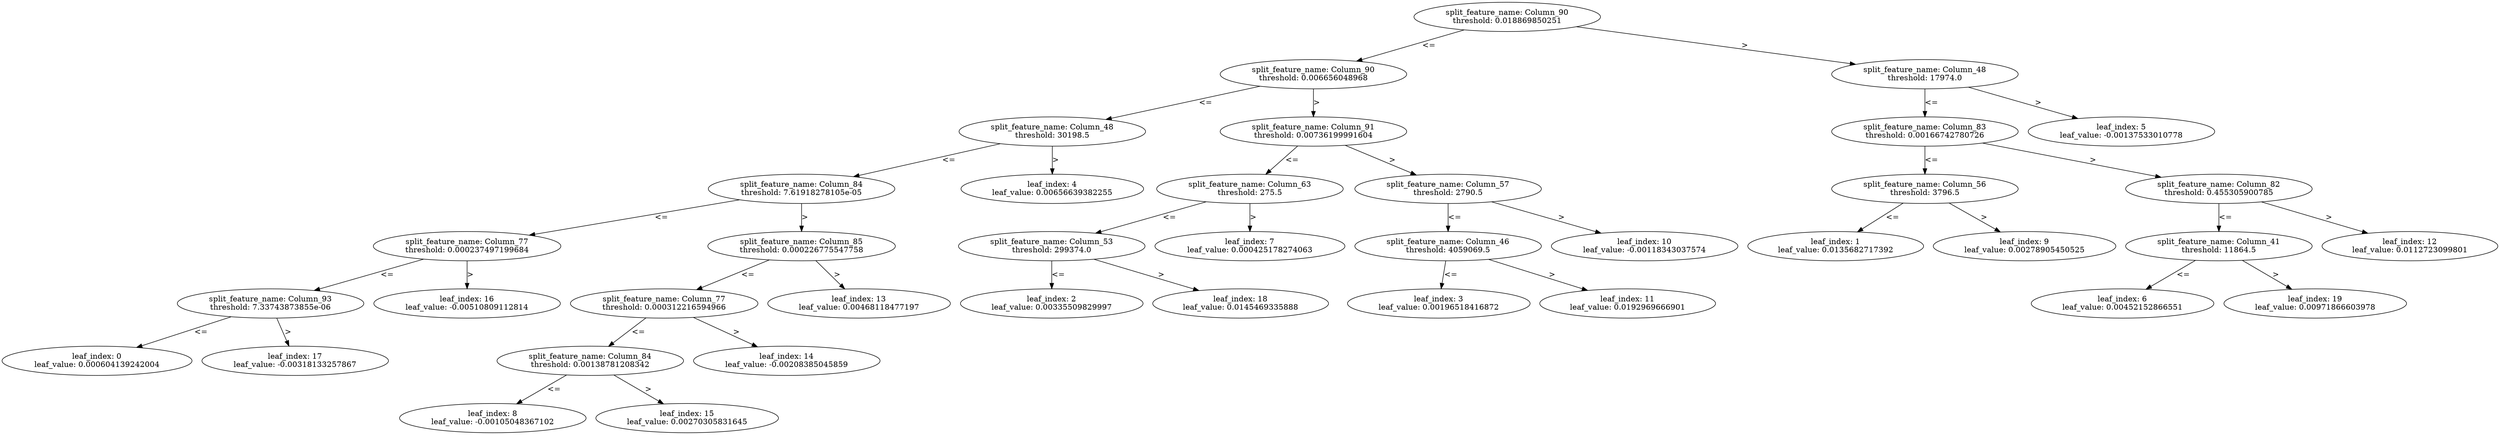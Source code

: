 digraph Tree47 {
	split0 [label="split_feature_name: Column_90\nthreshold: 0.018869850251"]
	split1 [label="split_feature_name: Column_90\nthreshold: 0.006656048968"]
	split3 [label="split_feature_name: Column_48\nthreshold: 30198.5"]
	split7 [label="split_feature_name: Column_84\nthreshold: 7.61918278105e-05"]
	split15 [label="split_feature_name: Column_77\nthreshold: 0.000237497199684"]
	split16 [label="split_feature_name: Column_93\nthreshold: 7.33743873855e-06"]
	leaf0 [label="leaf_index: 0\nleaf_value: 0.000604139242004"]
	split16 -> leaf0 [label="<="]
	leaf17 [label="leaf_index: 17\nleaf_value: -0.00318133257867"]
	split16 -> leaf17 [label=">"]
	split15 -> split16 [label="<="]
	leaf16 [label="leaf_index: 16\nleaf_value: -0.00510809112814"]
	split15 -> leaf16 [label=">"]
	split7 -> split15 [label="<="]
	split12 [label="split_feature_name: Column_85\nthreshold: 0.000226775547758"]
	split13 [label="split_feature_name: Column_77\nthreshold: 0.000312216594966"]
	split14 [label="split_feature_name: Column_84\nthreshold: 0.00138781208342"]
	leaf8 [label="leaf_index: 8\nleaf_value: -0.00105048367102"]
	split14 -> leaf8 [label="<="]
	leaf15 [label="leaf_index: 15\nleaf_value: 0.00270305831645"]
	split14 -> leaf15 [label=">"]
	split13 -> split14 [label="<="]
	leaf14 [label="leaf_index: 14\nleaf_value: -0.00208385045859"]
	split13 -> leaf14 [label=">"]
	split12 -> split13 [label="<="]
	leaf13 [label="leaf_index: 13\nleaf_value: 0.00468118477197"]
	split12 -> leaf13 [label=">"]
	split7 -> split12 [label=">"]
	split3 -> split7 [label="<="]
	leaf4 [label="leaf_index: 4\nleaf_value: 0.00656639382255"]
	split3 -> leaf4 [label=">"]
	split1 -> split3 [label="<="]
	split2 [label="split_feature_name: Column_91\nthreshold: 0.00736199991604"]
	split6 [label="split_feature_name: Column_63\nthreshold: 275.5"]
	split17 [label="split_feature_name: Column_53\nthreshold: 299374.0"]
	leaf2 [label="leaf_index: 2\nleaf_value: 0.00335509829997"]
	split17 -> leaf2 [label="<="]
	leaf18 [label="leaf_index: 18\nleaf_value: 0.0145469335888"]
	split17 -> leaf18 [label=">"]
	split6 -> split17 [label="<="]
	leaf7 [label="leaf_index: 7\nleaf_value: 0.000425178274063"]
	split6 -> leaf7 [label=">"]
	split2 -> split6 [label="<="]
	split9 [label="split_feature_name: Column_57\nthreshold: 2790.5"]
	split10 [label="split_feature_name: Column_46\nthreshold: 4059069.5"]
	leaf3 [label="leaf_index: 3\nleaf_value: 0.00196518416872"]
	split10 -> leaf3 [label="<="]
	leaf11 [label="leaf_index: 11\nleaf_value: 0.0192969666901"]
	split10 -> leaf11 [label=">"]
	split9 -> split10 [label="<="]
	leaf10 [label="leaf_index: 10\nleaf_value: -0.00118343037574"]
	split9 -> leaf10 [label=">"]
	split2 -> split9 [label=">"]
	split1 -> split2 [label=">"]
	split0 -> split1 [label="<="]
	split4 [label="split_feature_name: Column_48\nthreshold: 17974.0"]
	split5 [label="split_feature_name: Column_83\nthreshold: 0.00166742780726"]
	split8 [label="split_feature_name: Column_56\nthreshold: 3796.5"]
	leaf1 [label="leaf_index: 1\nleaf_value: 0.0135682717392"]
	split8 -> leaf1 [label="<="]
	leaf9 [label="leaf_index: 9\nleaf_value: 0.00278905450525"]
	split8 -> leaf9 [label=">"]
	split5 -> split8 [label="<="]
	split11 [label="split_feature_name: Column_82\nthreshold: 0.455305900785"]
	split18 [label="split_feature_name: Column_41\nthreshold: 11864.5"]
	leaf6 [label="leaf_index: 6\nleaf_value: 0.00452152866551"]
	split18 -> leaf6 [label="<="]
	leaf19 [label="leaf_index: 19\nleaf_value: 0.00971866603978"]
	split18 -> leaf19 [label=">"]
	split11 -> split18 [label="<="]
	leaf12 [label="leaf_index: 12\nleaf_value: 0.0112723099801"]
	split11 -> leaf12 [label=">"]
	split5 -> split11 [label=">"]
	split4 -> split5 [label="<="]
	leaf5 [label="leaf_index: 5\nleaf_value: -0.00137533010778"]
	split4 -> leaf5 [label=">"]
	split0 -> split4 [label=">"]
}
